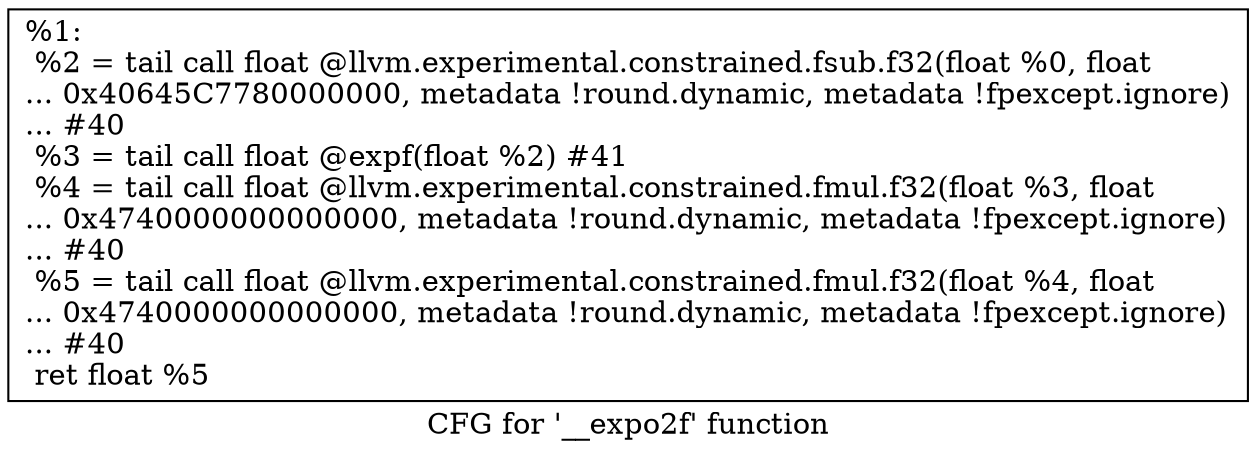 digraph "CFG for '__expo2f' function" {
	label="CFG for '__expo2f' function";

	Node0x1a22100 [shape=record,label="{%1:\l  %2 = tail call float @llvm.experimental.constrained.fsub.f32(float %0, float\l... 0x40645C7780000000, metadata !round.dynamic, metadata !fpexcept.ignore)\l... #40\l  %3 = tail call float @expf(float %2) #41\l  %4 = tail call float @llvm.experimental.constrained.fmul.f32(float %3, float\l... 0x4740000000000000, metadata !round.dynamic, metadata !fpexcept.ignore)\l... #40\l  %5 = tail call float @llvm.experimental.constrained.fmul.f32(float %4, float\l... 0x4740000000000000, metadata !round.dynamic, metadata !fpexcept.ignore)\l... #40\l  ret float %5\l}"];
}
